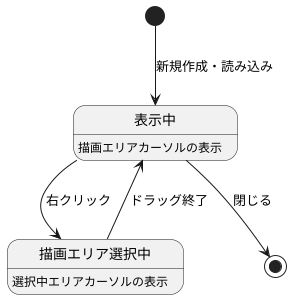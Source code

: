 @startuml 子ウィンドウの状態遷移図

[*] --> 表示中 : 新規作成・読み込み
表示中 --> 描画エリア選択中 : 右クリック
表示中 : 描画エリアカーソルの表示
表示中 --> [*] : 閉じる

描画エリア選択中--> 表示中 : ドラッグ終了
描画エリア選択中 : 選択中エリアカーソルの表示

@enduml